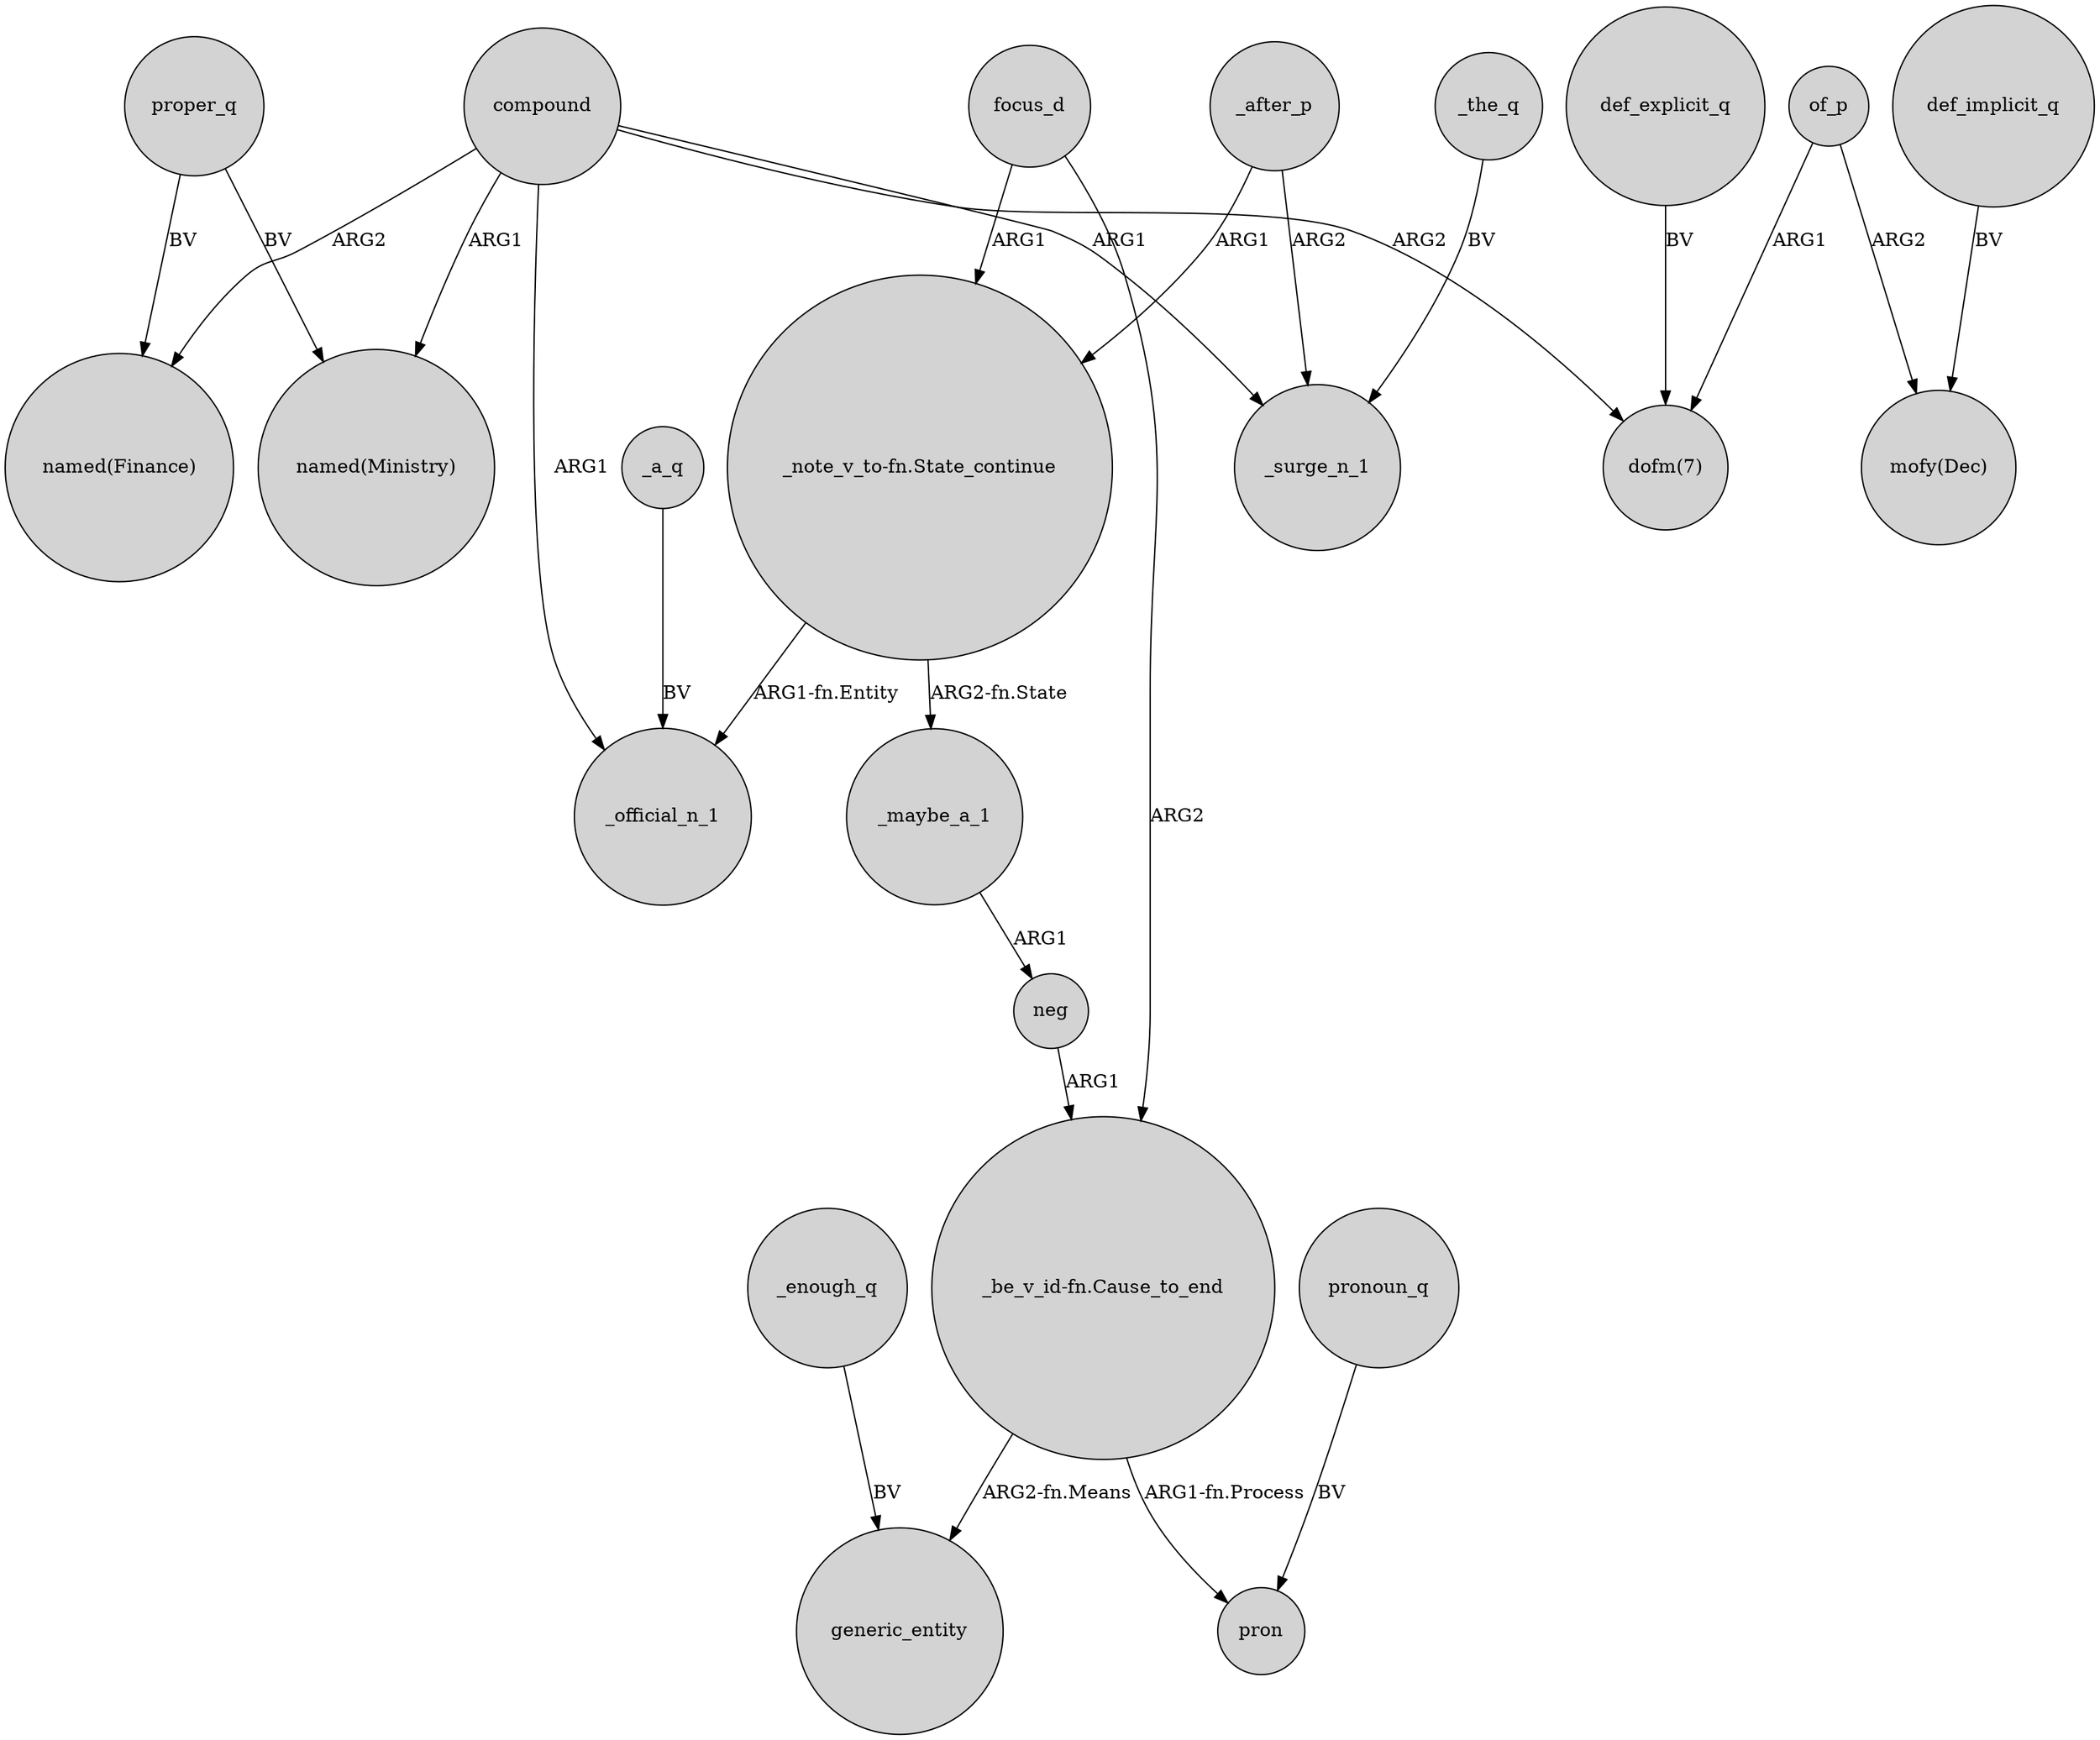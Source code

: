 digraph {
	node [shape=circle style=filled]
	compound -> "named(Ministry)" [label=ARG1]
	compound -> "named(Finance)" [label=ARG2]
	focus_d -> "_be_v_id-fn.Cause_to_end" [label=ARG2]
	_a_q -> _official_n_1 [label=BV]
	neg -> "_be_v_id-fn.Cause_to_end" [label=ARG1]
	_after_p -> "_note_v_to-fn.State_continue" [label=ARG1]
	def_explicit_q -> "dofm(7)" [label=BV]
	_enough_q -> generic_entity [label=BV]
	compound -> "dofm(7)" [label=ARG2]
	pronoun_q -> pron [label=BV]
	"_be_v_id-fn.Cause_to_end" -> pron [label="ARG1-fn.Process"]
	of_p -> "dofm(7)" [label=ARG1]
	_maybe_a_1 -> neg [label=ARG1]
	proper_q -> "named(Ministry)" [label=BV]
	compound -> _official_n_1 [label=ARG1]
	_after_p -> _surge_n_1 [label=ARG2]
	compound -> _surge_n_1 [label=ARG1]
	focus_d -> "_note_v_to-fn.State_continue" [label=ARG1]
	proper_q -> "named(Finance)" [label=BV]
	of_p -> "mofy(Dec)" [label=ARG2]
	"_be_v_id-fn.Cause_to_end" -> generic_entity [label="ARG2-fn.Means"]
	"_note_v_to-fn.State_continue" -> _maybe_a_1 [label="ARG2-fn.State"]
	_the_q -> _surge_n_1 [label=BV]
	"_note_v_to-fn.State_continue" -> _official_n_1 [label="ARG1-fn.Entity"]
	def_implicit_q -> "mofy(Dec)" [label=BV]
}
